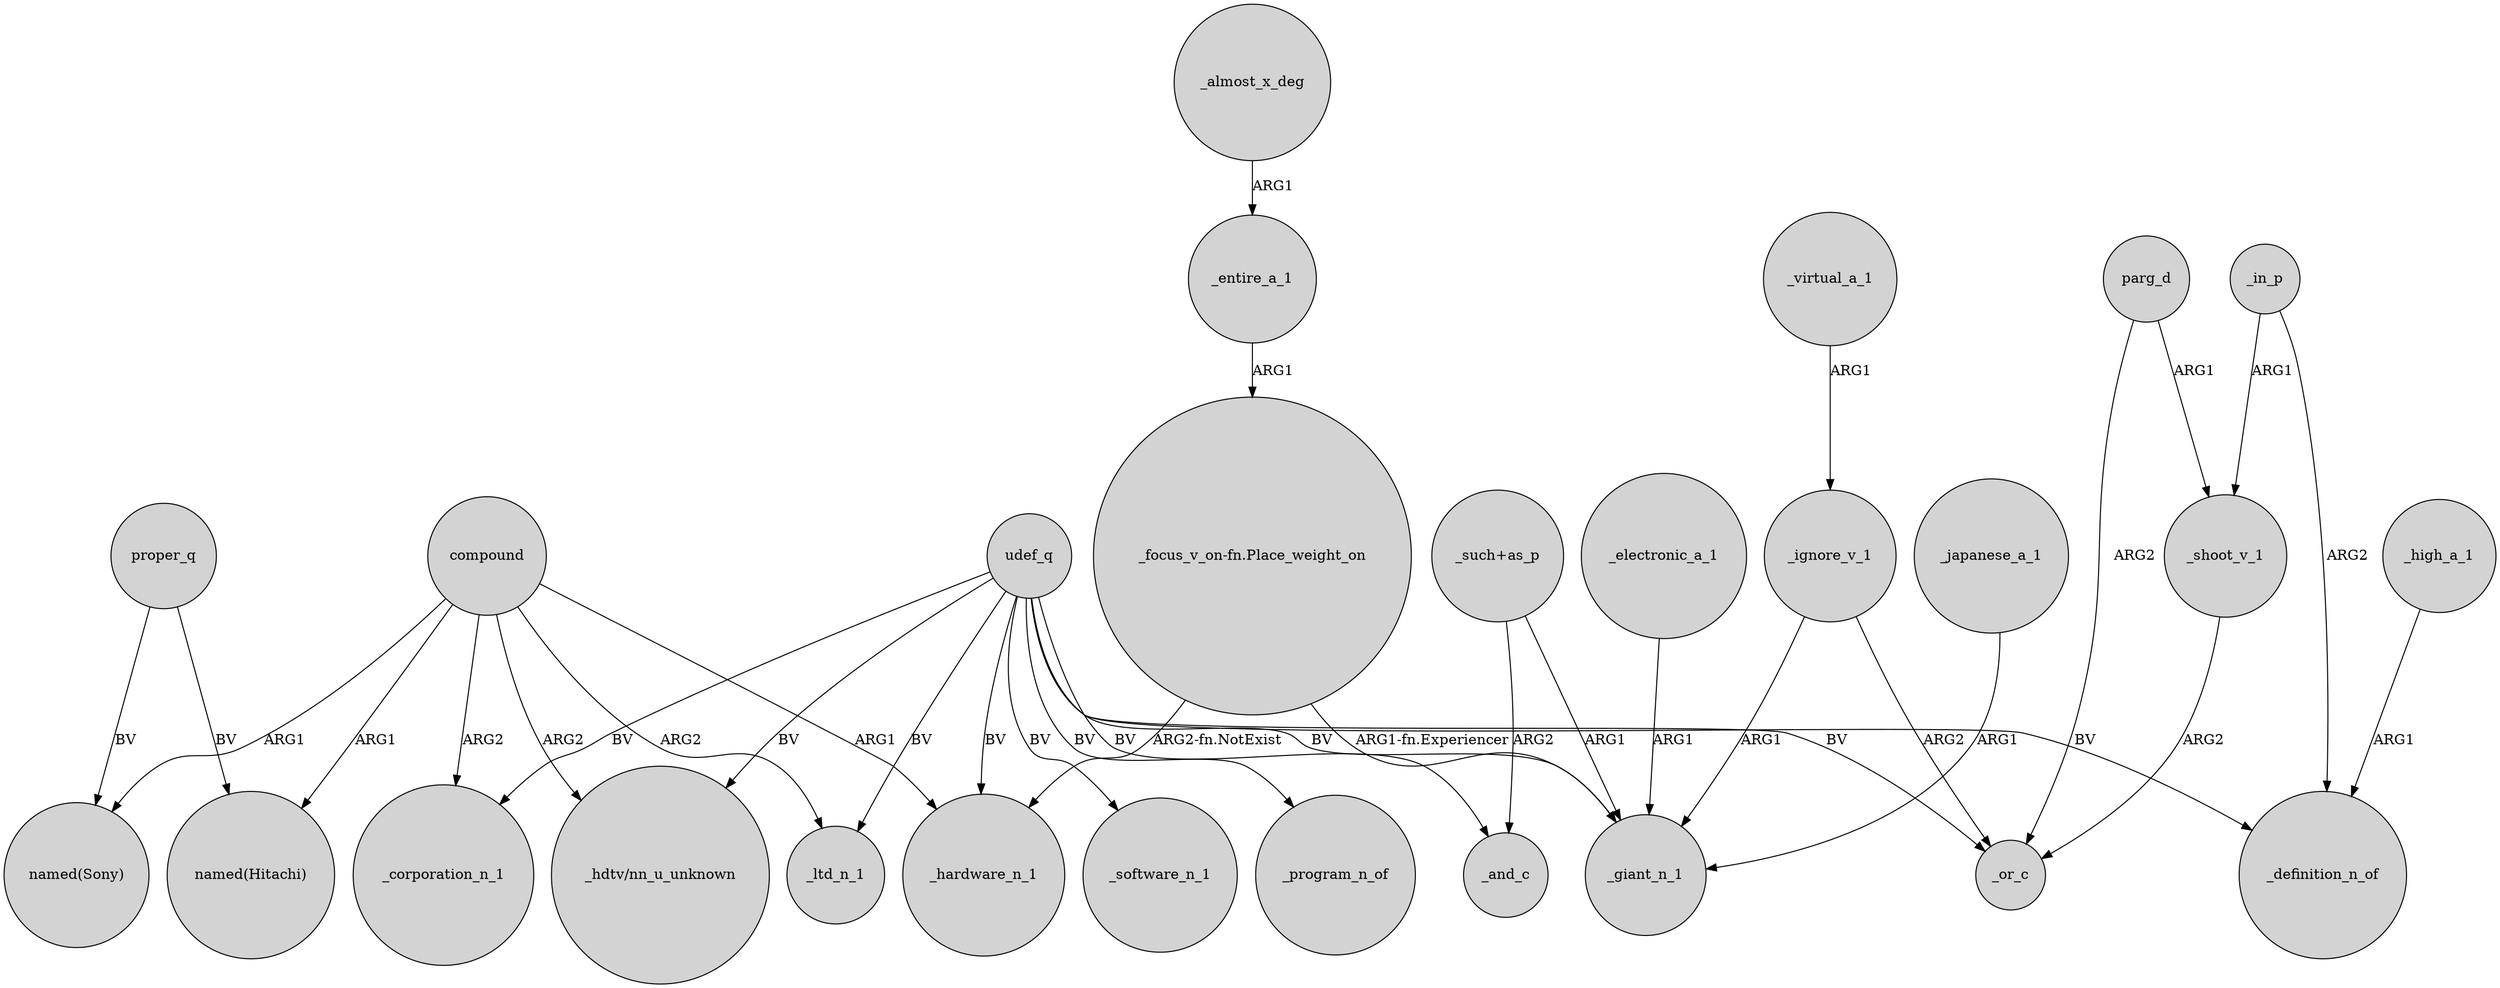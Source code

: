 digraph {
	node [shape=circle style=filled]
	compound -> "named(Hitachi)" [label=ARG1]
	udef_q -> _software_n_1 [label=BV]
	udef_q -> _hardware_n_1 [label=BV]
	compound -> _hardware_n_1 [label=ARG1]
	_ignore_v_1 -> _or_c [label=ARG2]
	_almost_x_deg -> _entire_a_1 [label=ARG1]
	proper_q -> "named(Hitachi)" [label=BV]
	_virtual_a_1 -> _ignore_v_1 [label=ARG1]
	compound -> _corporation_n_1 [label=ARG2]
	_in_p -> _shoot_v_1 [label=ARG1]
	udef_q -> _program_n_of [label=BV]
	udef_q -> _or_c [label=BV]
	_japanese_a_1 -> _giant_n_1 [label=ARG1]
	proper_q -> "named(Sony)" [label=BV]
	parg_d -> _or_c [label=ARG2]
	udef_q -> "_hdtv/nn_u_unknown" [label=BV]
	"_such+as_p" -> _giant_n_1 [label=ARG1]
	udef_q -> _corporation_n_1 [label=BV]
	"_such+as_p" -> _and_c [label=ARG2]
	"_focus_v_on-fn.Place_weight_on" -> _hardware_n_1 [label="ARG2-fn.NotExist"]
	_high_a_1 -> _definition_n_of [label=ARG1]
	parg_d -> _shoot_v_1 [label=ARG1]
	_entire_a_1 -> "_focus_v_on-fn.Place_weight_on" [label=ARG1]
	udef_q -> _definition_n_of [label=BV]
	"_focus_v_on-fn.Place_weight_on" -> _giant_n_1 [label="ARG1-fn.Experiencer"]
	_electronic_a_1 -> _giant_n_1 [label=ARG1]
	compound -> _ltd_n_1 [label=ARG2]
	_shoot_v_1 -> _or_c [label=ARG2]
	_in_p -> _definition_n_of [label=ARG2]
	_ignore_v_1 -> _giant_n_1 [label=ARG1]
	compound -> "named(Sony)" [label=ARG1]
	udef_q -> _and_c [label=BV]
	udef_q -> _giant_n_1 [label=BV]
	udef_q -> _ltd_n_1 [label=BV]
	compound -> "_hdtv/nn_u_unknown" [label=ARG2]
}
